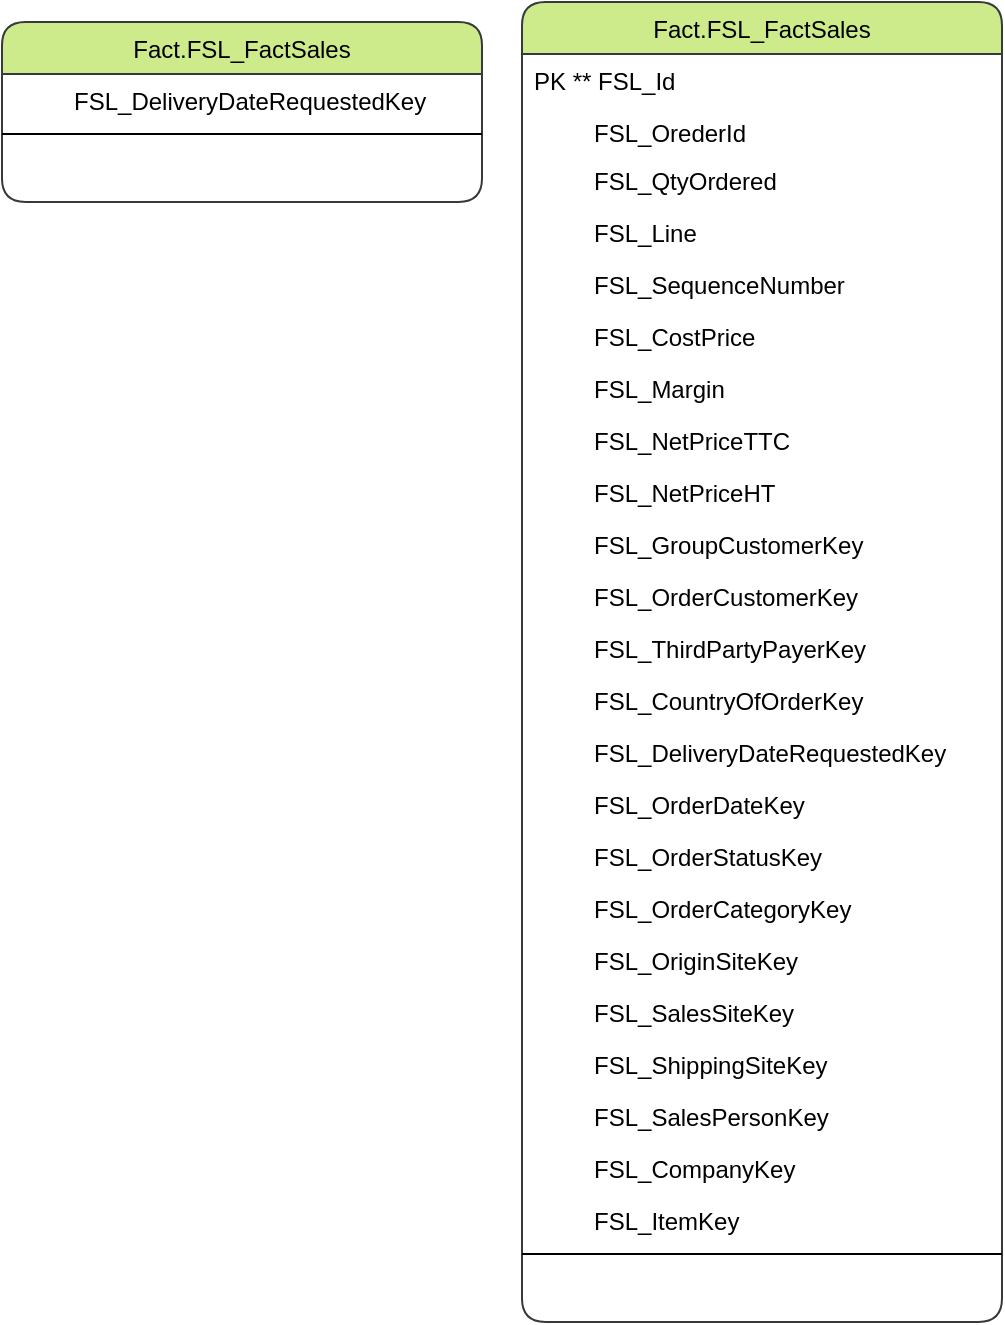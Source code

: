 <mxfile version="21.2.3" type="github">
  <diagram id="C5RBs43oDa-KdzZeNtuy" name="Page-1">
    <mxGraphModel dx="1100" dy="647" grid="1" gridSize="10" guides="0" tooltips="1" connect="1" arrows="1" fold="1" page="1" pageScale="1" pageWidth="827" pageHeight="1169" math="0" shadow="0">
      <root>
        <mxCell id="WIyWlLk6GJQsqaUBKTNV-0" />
        <mxCell id="WIyWlLk6GJQsqaUBKTNV-1" parent="WIyWlLk6GJQsqaUBKTNV-0" />
        <mxCell id="yMNnYsmY4ad9jijK5Zf2-32" value="Fact.FSL_FactSales" style="swimlane;fontStyle=0;align=center;verticalAlign=top;childLayout=stackLayout;horizontal=1;startSize=26;horizontalStack=0;resizeParent=1;resizeLast=0;collapsible=1;marginBottom=0;rounded=1;shadow=0;strokeWidth=1;fillStyle=auto;fillColor=#cdeb8b;strokeColor=#36393d;" parent="WIyWlLk6GJQsqaUBKTNV-1" vertex="1">
          <mxGeometry x="280" y="200" width="240" height="660" as="geometry">
            <mxRectangle x="550" y="140" width="160" height="26" as="alternateBounds" />
          </mxGeometry>
        </mxCell>
        <mxCell id="yMNnYsmY4ad9jijK5Zf2-33" value="PK ** FSL_Id" style="text;align=left;verticalAlign=top;spacingLeft=4;spacingRight=4;overflow=hidden;rotatable=0;points=[[0,0.5],[1,0.5]];portConstraint=eastwest;" parent="yMNnYsmY4ad9jijK5Zf2-32" vertex="1">
          <mxGeometry y="26" width="240" height="26" as="geometry" />
        </mxCell>
        <mxCell id="yMNnYsmY4ad9jijK5Zf2-96" value="         FSL_OrederId" style="text;align=left;verticalAlign=top;spacingLeft=4;spacingRight=4;overflow=hidden;rotatable=0;points=[[0,0.5],[1,0.5]];portConstraint=eastwest;rounded=0;shadow=0;html=0;" parent="yMNnYsmY4ad9jijK5Zf2-32" vertex="1">
          <mxGeometry y="52" width="240" height="24" as="geometry" />
        </mxCell>
        <mxCell id="yMNnYsmY4ad9jijK5Zf2-80" value="         FSL_QtyOrdered " style="text;align=left;verticalAlign=top;spacingLeft=4;spacingRight=4;overflow=hidden;rotatable=0;points=[[0,0.5],[1,0.5]];portConstraint=eastwest;rounded=0;shadow=0;html=0;" parent="yMNnYsmY4ad9jijK5Zf2-32" vertex="1">
          <mxGeometry y="76" width="240" height="26" as="geometry" />
        </mxCell>
        <mxCell id="yMNnYsmY4ad9jijK5Zf2-84" value="         FSL_Line " style="text;align=left;verticalAlign=top;spacingLeft=4;spacingRight=4;overflow=hidden;rotatable=0;points=[[0,0.5],[1,0.5]];portConstraint=eastwest;rounded=0;shadow=0;html=0;" parent="yMNnYsmY4ad9jijK5Zf2-32" vertex="1">
          <mxGeometry y="102" width="240" height="26" as="geometry" />
        </mxCell>
        <mxCell id="yMNnYsmY4ad9jijK5Zf2-85" value="         FSL_SequenceNumber " style="text;align=left;verticalAlign=top;spacingLeft=4;spacingRight=4;overflow=hidden;rotatable=0;points=[[0,0.5],[1,0.5]];portConstraint=eastwest;rounded=0;shadow=0;html=0;" parent="yMNnYsmY4ad9jijK5Zf2-32" vertex="1">
          <mxGeometry y="128" width="240" height="26" as="geometry" />
        </mxCell>
        <mxCell id="yMNnYsmY4ad9jijK5Zf2-90" value="         FSL_CostPrice " style="text;align=left;verticalAlign=top;spacingLeft=4;spacingRight=4;overflow=hidden;rotatable=0;points=[[0,0.5],[1,0.5]];portConstraint=eastwest;rounded=0;shadow=0;html=0;" parent="yMNnYsmY4ad9jijK5Zf2-32" vertex="1">
          <mxGeometry y="154" width="240" height="26" as="geometry" />
        </mxCell>
        <mxCell id="yMNnYsmY4ad9jijK5Zf2-91" value="         FSL_Margin" style="text;align=left;verticalAlign=top;spacingLeft=4;spacingRight=4;overflow=hidden;rotatable=0;points=[[0,0.5],[1,0.5]];portConstraint=eastwest;rounded=0;shadow=0;html=0;" parent="yMNnYsmY4ad9jijK5Zf2-32" vertex="1">
          <mxGeometry y="180" width="240" height="26" as="geometry" />
        </mxCell>
        <mxCell id="yMNnYsmY4ad9jijK5Zf2-92" value="         FSL_NetPriceTTC " style="text;align=left;verticalAlign=top;spacingLeft=4;spacingRight=4;overflow=hidden;rotatable=0;points=[[0,0.5],[1,0.5]];portConstraint=eastwest;rounded=0;shadow=0;html=0;" parent="yMNnYsmY4ad9jijK5Zf2-32" vertex="1">
          <mxGeometry y="206" width="240" height="26" as="geometry" />
        </mxCell>
        <mxCell id="yMNnYsmY4ad9jijK5Zf2-93" value="         FSL_NetPriceHT " style="text;align=left;verticalAlign=top;spacingLeft=4;spacingRight=4;overflow=hidden;rotatable=0;points=[[0,0.5],[1,0.5]];portConstraint=eastwest;rounded=0;shadow=0;html=0;" parent="yMNnYsmY4ad9jijK5Zf2-32" vertex="1">
          <mxGeometry y="232" width="240" height="26" as="geometry" />
        </mxCell>
        <mxCell id="yMNnYsmY4ad9jijK5Zf2-46" value="         FSL_GroupCustomerKey" style="text;align=left;verticalAlign=top;spacingLeft=4;spacingRight=4;overflow=hidden;rotatable=0;points=[[0,0.5],[1,0.5]];portConstraint=eastwest;rounded=0;shadow=0;html=0;" parent="yMNnYsmY4ad9jijK5Zf2-32" vertex="1">
          <mxGeometry y="258" width="240" height="26" as="geometry" />
        </mxCell>
        <mxCell id="yMNnYsmY4ad9jijK5Zf2-48" value="         FSL_OrderCustomerKey" style="text;align=left;verticalAlign=top;spacingLeft=4;spacingRight=4;overflow=hidden;rotatable=0;points=[[0,0.5],[1,0.5]];portConstraint=eastwest;rounded=0;shadow=0;html=0;" parent="yMNnYsmY4ad9jijK5Zf2-32" vertex="1">
          <mxGeometry y="284" width="240" height="26" as="geometry" />
        </mxCell>
        <mxCell id="yMNnYsmY4ad9jijK5Zf2-49" value="         FSL_ThirdPartyPayerKey" style="text;align=left;verticalAlign=top;spacingLeft=4;spacingRight=4;overflow=hidden;rotatable=0;points=[[0,0.5],[1,0.5]];portConstraint=eastwest;rounded=0;shadow=0;html=0;" parent="yMNnYsmY4ad9jijK5Zf2-32" vertex="1">
          <mxGeometry y="310" width="240" height="26" as="geometry" />
        </mxCell>
        <mxCell id="yMNnYsmY4ad9jijK5Zf2-51" value="         FSL_CountryOfOrderKey" style="text;align=left;verticalAlign=top;spacingLeft=4;spacingRight=4;overflow=hidden;rotatable=0;points=[[0,0.5],[1,0.5]];portConstraint=eastwest;rounded=0;shadow=0;html=0;" parent="yMNnYsmY4ad9jijK5Zf2-32" vertex="1">
          <mxGeometry y="336" width="240" height="26" as="geometry" />
        </mxCell>
        <mxCell id="yMNnYsmY4ad9jijK5Zf2-56" value="         FSL_DeliveryDateRequestedKey" style="text;align=left;verticalAlign=top;spacingLeft=4;spacingRight=4;overflow=hidden;rotatable=0;points=[[0,0.5],[1,0.5]];portConstraint=eastwest;rounded=0;shadow=0;html=0;" parent="yMNnYsmY4ad9jijK5Zf2-32" vertex="1">
          <mxGeometry y="362" width="240" height="26" as="geometry" />
        </mxCell>
        <mxCell id="yMNnYsmY4ad9jijK5Zf2-58" value="         FSL_OrderDateKey" style="text;align=left;verticalAlign=top;spacingLeft=4;spacingRight=4;overflow=hidden;rotatable=0;points=[[0,0.5],[1,0.5]];portConstraint=eastwest;rounded=0;shadow=0;html=0;" parent="yMNnYsmY4ad9jijK5Zf2-32" vertex="1">
          <mxGeometry y="388" width="240" height="26" as="geometry" />
        </mxCell>
        <mxCell id="yMNnYsmY4ad9jijK5Zf2-70" value="         FSL_OrderStatusKey" style="text;align=left;verticalAlign=top;spacingLeft=4;spacingRight=4;overflow=hidden;rotatable=0;points=[[0,0.5],[1,0.5]];portConstraint=eastwest;rounded=0;shadow=0;html=0;" parent="yMNnYsmY4ad9jijK5Zf2-32" vertex="1">
          <mxGeometry y="414" width="240" height="26" as="geometry" />
        </mxCell>
        <mxCell id="yMNnYsmY4ad9jijK5Zf2-71" value="         FSL_OrderCategoryKey" style="text;align=left;verticalAlign=top;spacingLeft=4;spacingRight=4;overflow=hidden;rotatable=0;points=[[0,0.5],[1,0.5]];portConstraint=eastwest;rounded=0;shadow=0;html=0;" parent="yMNnYsmY4ad9jijK5Zf2-32" vertex="1">
          <mxGeometry y="440" width="240" height="26" as="geometry" />
        </mxCell>
        <mxCell id="yMNnYsmY4ad9jijK5Zf2-72" value="         FSL_OriginSiteKey" style="text;align=left;verticalAlign=top;spacingLeft=4;spacingRight=4;overflow=hidden;rotatable=0;points=[[0,0.5],[1,0.5]];portConstraint=eastwest;rounded=0;shadow=0;html=0;" parent="yMNnYsmY4ad9jijK5Zf2-32" vertex="1">
          <mxGeometry y="466" width="240" height="26" as="geometry" />
        </mxCell>
        <mxCell id="yMNnYsmY4ad9jijK5Zf2-73" value="         FSL_SalesSiteKey" style="text;align=left;verticalAlign=top;spacingLeft=4;spacingRight=4;overflow=hidden;rotatable=0;points=[[0,0.5],[1,0.5]];portConstraint=eastwest;rounded=0;shadow=0;html=0;" parent="yMNnYsmY4ad9jijK5Zf2-32" vertex="1">
          <mxGeometry y="492" width="240" height="26" as="geometry" />
        </mxCell>
        <mxCell id="yMNnYsmY4ad9jijK5Zf2-74" value="         FSL_ShippingSiteKey" style="text;align=left;verticalAlign=top;spacingLeft=4;spacingRight=4;overflow=hidden;rotatable=0;points=[[0,0.5],[1,0.5]];portConstraint=eastwest;rounded=0;shadow=0;html=0;" parent="yMNnYsmY4ad9jijK5Zf2-32" vertex="1">
          <mxGeometry y="518" width="240" height="26" as="geometry" />
        </mxCell>
        <mxCell id="yMNnYsmY4ad9jijK5Zf2-75" value="         FSL_SalesPersonKey" style="text;align=left;verticalAlign=top;spacingLeft=4;spacingRight=4;overflow=hidden;rotatable=0;points=[[0,0.5],[1,0.5]];portConstraint=eastwest;rounded=0;shadow=0;html=0;" parent="yMNnYsmY4ad9jijK5Zf2-32" vertex="1">
          <mxGeometry y="544" width="240" height="26" as="geometry" />
        </mxCell>
        <mxCell id="yMNnYsmY4ad9jijK5Zf2-76" value="         FSL_CompanyKey" style="text;align=left;verticalAlign=top;spacingLeft=4;spacingRight=4;overflow=hidden;rotatable=0;points=[[0,0.5],[1,0.5]];portConstraint=eastwest;rounded=0;shadow=0;html=0;" parent="yMNnYsmY4ad9jijK5Zf2-32" vertex="1">
          <mxGeometry y="570" width="240" height="26" as="geometry" />
        </mxCell>
        <mxCell id="yMNnYsmY4ad9jijK5Zf2-88" value="         FSL_ItemKey " style="text;align=left;verticalAlign=top;spacingLeft=4;spacingRight=4;overflow=hidden;rotatable=0;points=[[0,0.5],[1,0.5]];portConstraint=eastwest;rounded=0;shadow=0;html=0;" parent="yMNnYsmY4ad9jijK5Zf2-32" vertex="1">
          <mxGeometry y="596" width="240" height="26" as="geometry" />
        </mxCell>
        <mxCell id="yMNnYsmY4ad9jijK5Zf2-87" value="" style="line;html=1;strokeWidth=1;align=left;verticalAlign=middle;spacingTop=-1;spacingLeft=3;spacingRight=3;rotatable=0;labelPosition=right;points=[];portConstraint=eastwest;" parent="yMNnYsmY4ad9jijK5Zf2-32" vertex="1">
          <mxGeometry y="622" width="240" height="8" as="geometry" />
        </mxCell>
        <mxCell id="EQ-5b81-tSyEU6pW14HO-0" value="Fact.FSL_FactSales" style="swimlane;fontStyle=0;align=center;verticalAlign=top;childLayout=stackLayout;horizontal=1;startSize=26;horizontalStack=0;resizeParent=1;resizeLast=0;collapsible=1;marginBottom=0;rounded=1;shadow=0;strokeWidth=1;fillStyle=auto;fillColor=#cdeb8b;strokeColor=#36393d;" vertex="1" parent="WIyWlLk6GJQsqaUBKTNV-1">
          <mxGeometry x="20" y="210" width="240" height="90" as="geometry">
            <mxRectangle x="550" y="140" width="160" height="26" as="alternateBounds" />
          </mxGeometry>
        </mxCell>
        <mxCell id="EQ-5b81-tSyEU6pW14HO-14" value="         FSL_DeliveryDateRequestedKey" style="text;align=left;verticalAlign=top;spacingLeft=4;spacingRight=4;overflow=hidden;rotatable=0;points=[[0,0.5],[1,0.5]];portConstraint=eastwest;rounded=0;shadow=0;html=0;" vertex="1" parent="EQ-5b81-tSyEU6pW14HO-0">
          <mxGeometry y="26" width="240" height="26" as="geometry" />
        </mxCell>
        <mxCell id="EQ-5b81-tSyEU6pW14HO-24" value="" style="line;html=1;strokeWidth=1;align=left;verticalAlign=middle;spacingTop=-1;spacingLeft=3;spacingRight=3;rotatable=0;labelPosition=right;points=[];portConstraint=eastwest;" vertex="1" parent="EQ-5b81-tSyEU6pW14HO-0">
          <mxGeometry y="52" width="240" height="8" as="geometry" />
        </mxCell>
      </root>
    </mxGraphModel>
  </diagram>
</mxfile>
